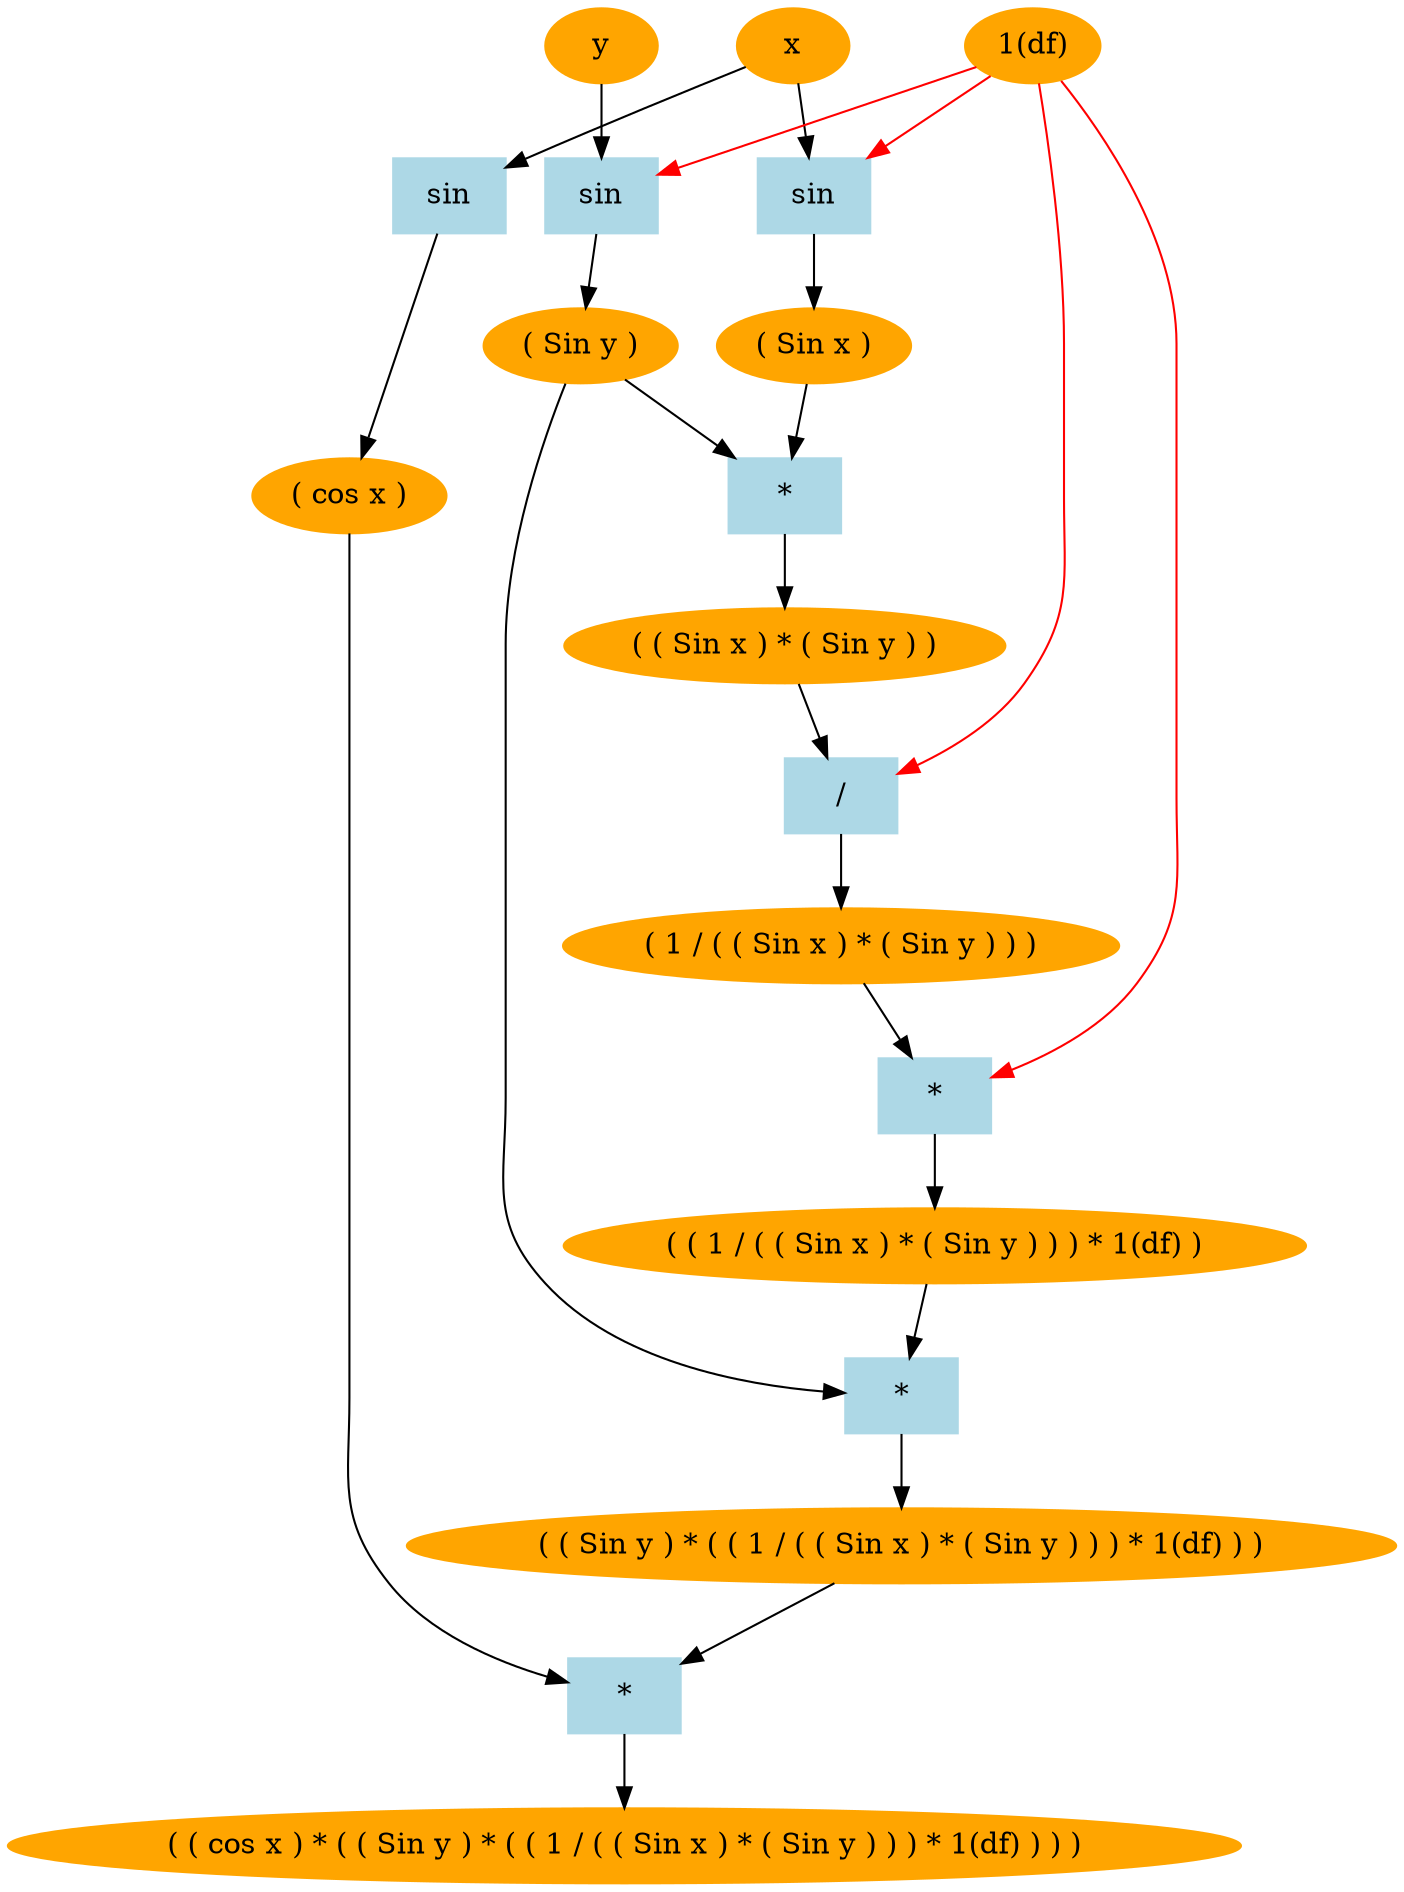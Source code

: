 strict digraph {
1723822701713 [label="( ( cos x ) * ( ( Sin y ) * ( ( 1 / ( ( Sin x ) * ( Sin y ) ) ) * 1(df) ) ) )",color=orange,style=filled]
1725143798614 [label="*", color=lightblue,style=filled,shape=box]
1725143798614 -> 1723822701713
1726197814721 -> 1725143798614[color=black]
1726197814721 [label="( cos x )",color=orange,style=filled]
1723001677254 [label="sin", color=lightblue,style=filled,shape=box]
1723001677254 -> 1726197814721
1724984759287 -> 1723001677254[color=black]
1724984759287 [label="x",color=orange,style=filled]
1724984759287 -> 1723001677254[color=black]
1724984759287 [label="x",color=orange,style=filled]
1727075462640 -> 1725143798614[color=black]
1727075462640 [label="( ( Sin y ) * ( ( 1 / ( ( Sin x ) * ( Sin y ) ) ) * 1(df) ) )",color=orange,style=filled]
1726787845626 [label="*", color=lightblue,style=filled,shape=box]
1726787845626 -> 1727075462640
1725310956220 -> 1726787845626[color=black]
1725310956220 [label="( Sin y )",color=orange,style=filled]
1726548396774 [label="sin", color=lightblue,style=filled,shape=box]
1726548396774 -> 1725310956220
null -> 1726548396774[color=red]
null [label="",color=orange,style=filled]
1727040709198 -> 1726548396774[color=black]
1727040709198 [label="y",color=orange,style=filled]
1724078036504 -> 1726787845626[color=black]
1724078036504 [label="( ( 1 / ( ( Sin x ) * ( Sin y ) ) ) * 1(df) )",color=orange,style=filled]
1725540783563 [label="*", color=lightblue,style=filled,shape=box]
1725540783563 -> 1724078036504
1724579083339 -> 1725540783563[color=black]
1724579083339 [label="( 1 / ( ( Sin x ) * ( Sin y ) ) )",color=orange,style=filled]
1725875092334 [label="/", color=lightblue,style=filled,shape=box]
1725875092334 -> 1724579083339
null -> 1725875092334[color=red]
null [label="1",color=orange,style=filled]
1722957645287 -> 1725875092334[color=black]
1722957645287 [label="( ( Sin x ) * ( Sin y ) )",color=orange,style=filled]
1725677605373 [label="*", color=lightblue,style=filled,shape=box]
1725677605373 -> 1722957645287
1726562638454 -> 1725677605373[color=black]
1726562638454 [label="( Sin x )",color=orange,style=filled]
1724892825990 [label="sin", color=lightblue,style=filled,shape=box]
1724892825990 -> 1726562638454
null -> 1724892825990[color=red]
null [label="",color=orange,style=filled]
1724984759287 -> 1724892825990[color=black]
1724984759287 [label="x",color=orange,style=filled]
1725310956220 -> 1725677605373[color=black]
1725310956220 [label="( Sin y )",color=orange,style=filled]
1726548396774 [label="sin", color=lightblue,style=filled,shape=box]
1726548396774 -> 1725310956220
null -> 1726548396774[color=red]
null [label="",color=orange,style=filled]
1727040709198 -> 1726548396774[color=black]
1727040709198 [label="y",color=orange,style=filled]
null -> 1725540783563[color=red]
null [label="1(df)",color=orange,style=filled]
}
